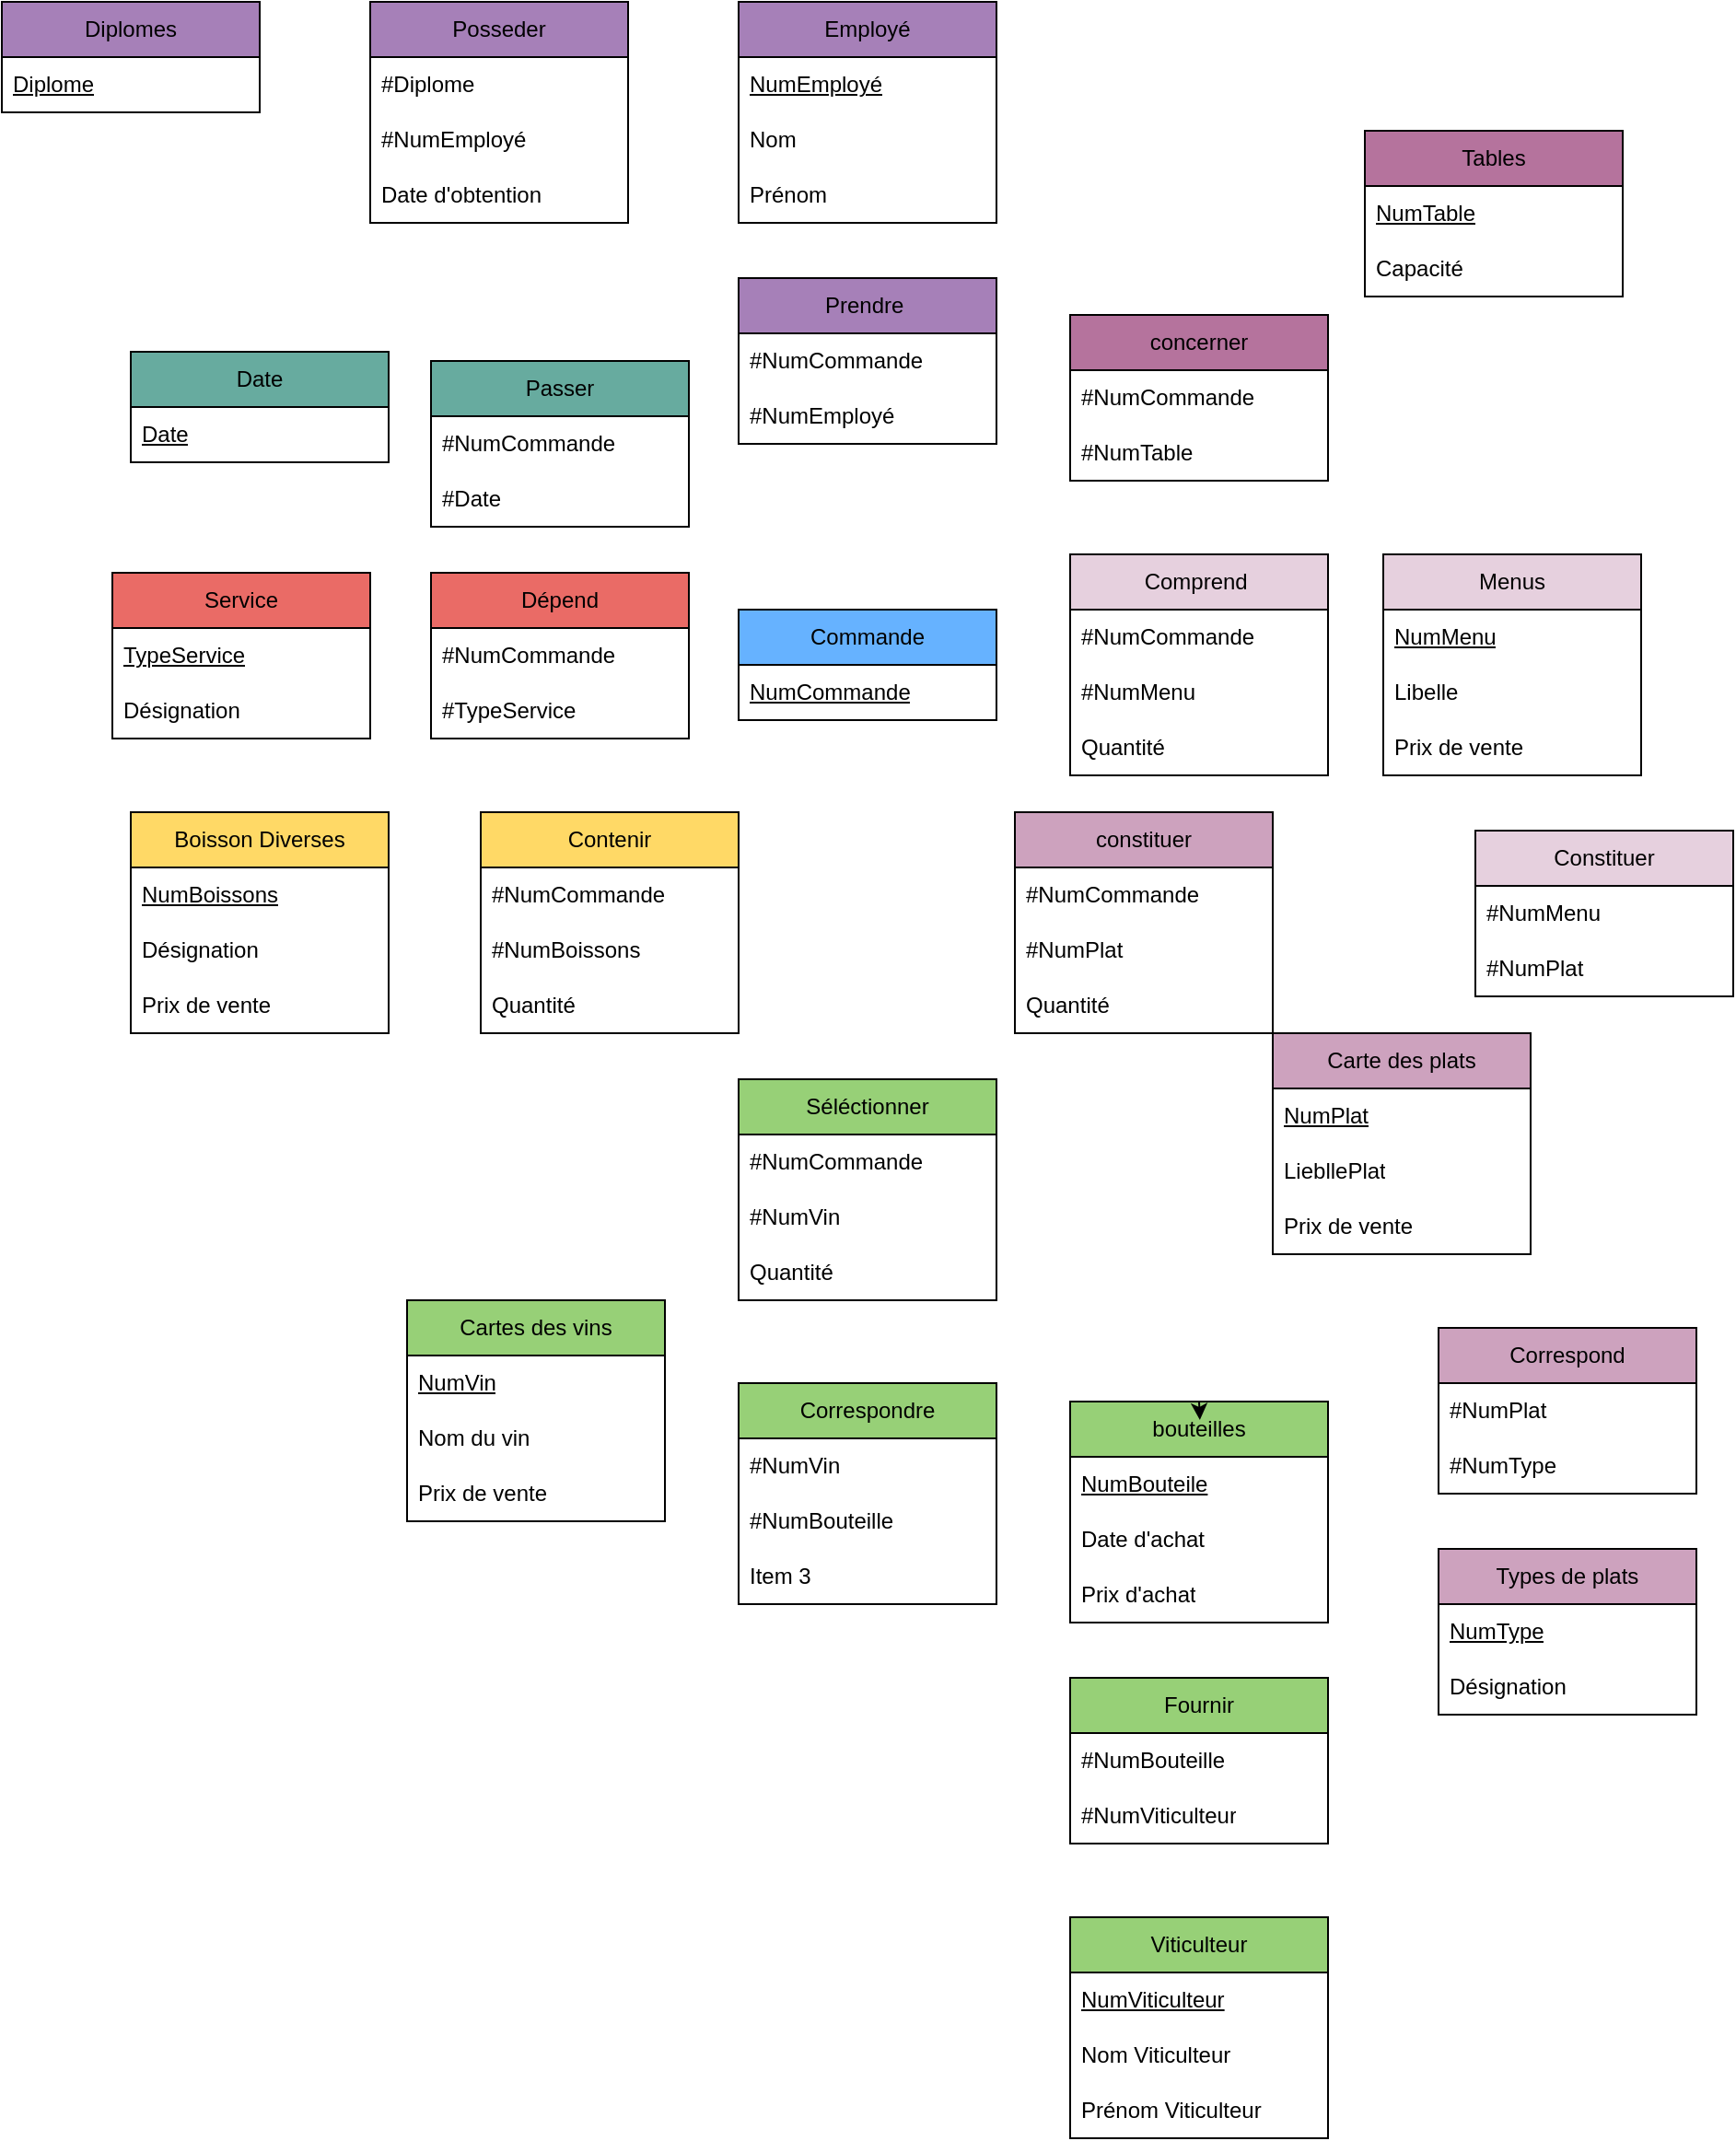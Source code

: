 <mxfile version="21.6.3" type="device">
  <diagram name="Page-1" id="18sAMMiRtVZnQ_w6ooEC">
    <mxGraphModel dx="3328" dy="758" grid="1" gridSize="10" guides="1" tooltips="1" connect="1" arrows="1" fold="1" page="1" pageScale="1" pageWidth="827" pageHeight="1169" math="0" shadow="0">
      <root>
        <mxCell id="0" />
        <mxCell id="1" parent="0" />
        <mxCell id="C-ugggTubczjou5aiX42-1" value="Commande" style="swimlane;fontStyle=0;childLayout=stackLayout;horizontal=1;startSize=30;horizontalStack=0;resizeParent=1;resizeParentMax=0;resizeLast=0;collapsible=1;marginBottom=0;whiteSpace=wrap;html=1;fillColor=#66B2FF;" parent="1" vertex="1">
          <mxGeometry x="-660" y="330" width="140" height="60" as="geometry" />
        </mxCell>
        <mxCell id="C-ugggTubczjou5aiX42-2" value="&lt;u&gt;NumCommande&lt;/u&gt;" style="text;strokeColor=none;fillColor=none;align=left;verticalAlign=middle;spacingLeft=4;spacingRight=4;overflow=hidden;points=[[0,0.5],[1,0.5]];portConstraint=eastwest;rotatable=0;whiteSpace=wrap;html=1;" parent="C-ugggTubczjou5aiX42-1" vertex="1">
          <mxGeometry y="30" width="140" height="30" as="geometry" />
        </mxCell>
        <mxCell id="C-ugggTubczjou5aiX42-5" value="Comprend&amp;nbsp;" style="swimlane;fontStyle=0;childLayout=stackLayout;horizontal=1;startSize=30;horizontalStack=0;resizeParent=1;resizeParentMax=0;resizeLast=0;collapsible=1;marginBottom=0;whiteSpace=wrap;html=1;fillColor=#E6D0DE;" parent="1" vertex="1">
          <mxGeometry x="-480" y="300" width="140" height="120" as="geometry" />
        </mxCell>
        <mxCell id="C-ugggTubczjou5aiX42-14" value="#NumCommande" style="text;strokeColor=none;fillColor=none;align=left;verticalAlign=middle;spacingLeft=4;spacingRight=4;overflow=hidden;points=[[0,0.5],[1,0.5]];portConstraint=eastwest;rotatable=0;whiteSpace=wrap;html=1;" parent="C-ugggTubczjou5aiX42-5" vertex="1">
          <mxGeometry y="30" width="140" height="30" as="geometry" />
        </mxCell>
        <mxCell id="C-ugggTubczjou5aiX42-6" value="#NumMenu" style="text;strokeColor=none;fillColor=none;align=left;verticalAlign=middle;spacingLeft=4;spacingRight=4;overflow=hidden;points=[[0,0.5],[1,0.5]];portConstraint=eastwest;rotatable=0;whiteSpace=wrap;html=1;" parent="C-ugggTubczjou5aiX42-5" vertex="1">
          <mxGeometry y="60" width="140" height="30" as="geometry" />
        </mxCell>
        <mxCell id="C-ugggTubczjou5aiX42-36" value="Quantité" style="text;strokeColor=none;fillColor=none;align=left;verticalAlign=middle;spacingLeft=4;spacingRight=4;overflow=hidden;points=[[0,0.5],[1,0.5]];portConstraint=eastwest;rotatable=0;whiteSpace=wrap;html=1;" parent="C-ugggTubczjou5aiX42-5" vertex="1">
          <mxGeometry y="90" width="140" height="30" as="geometry" />
        </mxCell>
        <mxCell id="C-ugggTubczjou5aiX42-10" value="Menus" style="swimlane;fontStyle=0;childLayout=stackLayout;horizontal=1;startSize=30;horizontalStack=0;resizeParent=1;resizeParentMax=0;resizeLast=0;collapsible=1;marginBottom=0;whiteSpace=wrap;html=1;fillColor=#E6D0DE;" parent="1" vertex="1">
          <mxGeometry x="-310" y="300" width="140" height="120" as="geometry" />
        </mxCell>
        <mxCell id="C-ugggTubczjou5aiX42-20" value="&lt;u&gt;NumMenu&lt;/u&gt;" style="text;strokeColor=none;fillColor=none;align=left;verticalAlign=middle;spacingLeft=4;spacingRight=4;overflow=hidden;points=[[0,0.5],[1,0.5]];portConstraint=eastwest;rotatable=0;whiteSpace=wrap;html=1;" parent="C-ugggTubczjou5aiX42-10" vertex="1">
          <mxGeometry y="30" width="140" height="30" as="geometry" />
        </mxCell>
        <mxCell id="C-ugggTubczjou5aiX42-21" value="Libelle" style="text;strokeColor=none;fillColor=none;align=left;verticalAlign=middle;spacingLeft=4;spacingRight=4;overflow=hidden;points=[[0,0.5],[1,0.5]];portConstraint=eastwest;rotatable=0;whiteSpace=wrap;html=1;" parent="C-ugggTubczjou5aiX42-10" vertex="1">
          <mxGeometry y="60" width="140" height="30" as="geometry" />
        </mxCell>
        <mxCell id="C-ugggTubczjou5aiX42-13" value="Prix de vente" style="text;strokeColor=none;fillColor=none;align=left;verticalAlign=middle;spacingLeft=4;spacingRight=4;overflow=hidden;points=[[0,0.5],[1,0.5]];portConstraint=eastwest;rotatable=0;whiteSpace=wrap;html=1;" parent="C-ugggTubczjou5aiX42-10" vertex="1">
          <mxGeometry y="90" width="140" height="30" as="geometry" />
        </mxCell>
        <mxCell id="C-ugggTubczjou5aiX42-22" value="Constituer" style="swimlane;fontStyle=0;childLayout=stackLayout;horizontal=1;startSize=30;horizontalStack=0;resizeParent=1;resizeParentMax=0;resizeLast=0;collapsible=1;marginBottom=0;whiteSpace=wrap;html=1;fillColor=#E6D0DE;" parent="1" vertex="1">
          <mxGeometry x="-260" y="450" width="140" height="90" as="geometry" />
        </mxCell>
        <mxCell id="C-ugggTubczjou5aiX42-26" value="#NumMenu" style="text;strokeColor=none;fillColor=none;align=left;verticalAlign=middle;spacingLeft=4;spacingRight=4;overflow=hidden;points=[[0,0.5],[1,0.5]];portConstraint=eastwest;rotatable=0;whiteSpace=wrap;html=1;" parent="C-ugggTubczjou5aiX42-22" vertex="1">
          <mxGeometry y="30" width="140" height="30" as="geometry" />
        </mxCell>
        <mxCell id="C-ugggTubczjou5aiX42-31" value="#NumPlat" style="text;strokeColor=none;fillColor=none;align=left;verticalAlign=middle;spacingLeft=4;spacingRight=4;overflow=hidden;points=[[0,0.5],[1,0.5]];portConstraint=eastwest;rotatable=0;whiteSpace=wrap;html=1;" parent="C-ugggTubczjou5aiX42-22" vertex="1">
          <mxGeometry y="60" width="140" height="30" as="geometry" />
        </mxCell>
        <mxCell id="C-ugggTubczjou5aiX42-27" value="Carte des plats" style="swimlane;fontStyle=0;childLayout=stackLayout;horizontal=1;startSize=30;horizontalStack=0;resizeParent=1;resizeParentMax=0;resizeLast=0;collapsible=1;marginBottom=0;whiteSpace=wrap;html=1;fillColor=#CDA2BE;" parent="1" vertex="1">
          <mxGeometry x="-370" y="560" width="140" height="120" as="geometry" />
        </mxCell>
        <mxCell id="C-ugggTubczjou5aiX42-28" value="&lt;u&gt;NumPlat&lt;/u&gt;" style="text;strokeColor=none;fillColor=none;align=left;verticalAlign=middle;spacingLeft=4;spacingRight=4;overflow=hidden;points=[[0,0.5],[1,0.5]];portConstraint=eastwest;rotatable=0;whiteSpace=wrap;html=1;" parent="C-ugggTubczjou5aiX42-27" vertex="1">
          <mxGeometry y="30" width="140" height="30" as="geometry" />
        </mxCell>
        <mxCell id="C-ugggTubczjou5aiX42-29" value="LiebllePlat" style="text;strokeColor=none;fillColor=none;align=left;verticalAlign=middle;spacingLeft=4;spacingRight=4;overflow=hidden;points=[[0,0.5],[1,0.5]];portConstraint=eastwest;rotatable=0;whiteSpace=wrap;html=1;" parent="C-ugggTubczjou5aiX42-27" vertex="1">
          <mxGeometry y="60" width="140" height="30" as="geometry" />
        </mxCell>
        <mxCell id="C-ugggTubczjou5aiX42-30" value="Prix de vente" style="text;strokeColor=none;fillColor=none;align=left;verticalAlign=middle;spacingLeft=4;spacingRight=4;overflow=hidden;points=[[0,0.5],[1,0.5]];portConstraint=eastwest;rotatable=0;whiteSpace=wrap;html=1;" parent="C-ugggTubczjou5aiX42-27" vertex="1">
          <mxGeometry y="90" width="140" height="30" as="geometry" />
        </mxCell>
        <mxCell id="C-ugggTubczjou5aiX42-32" value="constituer" style="swimlane;fontStyle=0;childLayout=stackLayout;horizontal=1;startSize=30;horizontalStack=0;resizeParent=1;resizeParentMax=0;resizeLast=0;collapsible=1;marginBottom=0;whiteSpace=wrap;html=1;fillColor=#CDA2BE;" parent="1" vertex="1">
          <mxGeometry x="-510" y="440" width="140" height="120" as="geometry" />
        </mxCell>
        <mxCell id="C-ugggTubczjou5aiX42-38" value="#NumCommande" style="text;strokeColor=none;fillColor=none;align=left;verticalAlign=middle;spacingLeft=4;spacingRight=4;overflow=hidden;points=[[0,0.5],[1,0.5]];portConstraint=eastwest;rotatable=0;whiteSpace=wrap;html=1;" parent="C-ugggTubczjou5aiX42-32" vertex="1">
          <mxGeometry y="30" width="140" height="30" as="geometry" />
        </mxCell>
        <mxCell id="C-ugggTubczjou5aiX42-39" value="#NumPlat" style="text;strokeColor=none;fillColor=none;align=left;verticalAlign=middle;spacingLeft=4;spacingRight=4;overflow=hidden;points=[[0,0.5],[1,0.5]];portConstraint=eastwest;rotatable=0;whiteSpace=wrap;html=1;" parent="C-ugggTubczjou5aiX42-32" vertex="1">
          <mxGeometry y="60" width="140" height="30" as="geometry" />
        </mxCell>
        <mxCell id="C-ugggTubczjou5aiX42-37" value="Quantité" style="text;strokeColor=none;fillColor=none;align=left;verticalAlign=middle;spacingLeft=4;spacingRight=4;overflow=hidden;points=[[0,0.5],[1,0.5]];portConstraint=eastwest;rotatable=0;whiteSpace=wrap;html=1;" parent="C-ugggTubczjou5aiX42-32" vertex="1">
          <mxGeometry y="90" width="140" height="30" as="geometry" />
        </mxCell>
        <mxCell id="C-ugggTubczjou5aiX42-40" value="Correspond" style="swimlane;fontStyle=0;childLayout=stackLayout;horizontal=1;startSize=30;horizontalStack=0;resizeParent=1;resizeParentMax=0;resizeLast=0;collapsible=1;marginBottom=0;whiteSpace=wrap;html=1;fillColor=#CDA2BE;" parent="1" vertex="1">
          <mxGeometry x="-280" y="720" width="140" height="90" as="geometry" />
        </mxCell>
        <mxCell id="C-ugggTubczjou5aiX42-42" value="#NumPlat" style="text;strokeColor=none;fillColor=none;align=left;verticalAlign=middle;spacingLeft=4;spacingRight=4;overflow=hidden;points=[[0,0.5],[1,0.5]];portConstraint=eastwest;rotatable=0;whiteSpace=wrap;html=1;" parent="C-ugggTubczjou5aiX42-40" vertex="1">
          <mxGeometry y="30" width="140" height="30" as="geometry" />
        </mxCell>
        <mxCell id="C-ugggTubczjou5aiX42-43" value="#NumType" style="text;strokeColor=none;fillColor=none;align=left;verticalAlign=middle;spacingLeft=4;spacingRight=4;overflow=hidden;points=[[0,0.5],[1,0.5]];portConstraint=eastwest;rotatable=0;whiteSpace=wrap;html=1;" parent="C-ugggTubczjou5aiX42-40" vertex="1">
          <mxGeometry y="60" width="140" height="30" as="geometry" />
        </mxCell>
        <mxCell id="C-ugggTubczjou5aiX42-44" value="Types de plats" style="swimlane;fontStyle=0;childLayout=stackLayout;horizontal=1;startSize=30;horizontalStack=0;resizeParent=1;resizeParentMax=0;resizeLast=0;collapsible=1;marginBottom=0;whiteSpace=wrap;html=1;fillColor=#CDA2BE;" parent="1" vertex="1">
          <mxGeometry x="-280" y="840" width="140" height="90" as="geometry" />
        </mxCell>
        <mxCell id="C-ugggTubczjou5aiX42-45" value="&lt;u&gt;NumType&lt;/u&gt;" style="text;strokeColor=none;fillColor=none;align=left;verticalAlign=middle;spacingLeft=4;spacingRight=4;overflow=hidden;points=[[0,0.5],[1,0.5]];portConstraint=eastwest;rotatable=0;whiteSpace=wrap;html=1;" parent="C-ugggTubczjou5aiX42-44" vertex="1">
          <mxGeometry y="30" width="140" height="30" as="geometry" />
        </mxCell>
        <mxCell id="C-ugggTubczjou5aiX42-46" value="Désignation" style="text;strokeColor=none;fillColor=none;align=left;verticalAlign=middle;spacingLeft=4;spacingRight=4;overflow=hidden;points=[[0,0.5],[1,0.5]];portConstraint=eastwest;rotatable=0;whiteSpace=wrap;html=1;" parent="C-ugggTubczjou5aiX42-44" vertex="1">
          <mxGeometry y="60" width="140" height="30" as="geometry" />
        </mxCell>
        <mxCell id="C-ugggTubczjou5aiX42-48" value="Prendre&amp;nbsp;" style="swimlane;fontStyle=0;childLayout=stackLayout;horizontal=1;startSize=30;horizontalStack=0;resizeParent=1;resizeParentMax=0;resizeLast=0;collapsible=1;marginBottom=0;whiteSpace=wrap;html=1;fillColor=#A680B8;" parent="1" vertex="1">
          <mxGeometry x="-660" y="150" width="140" height="90" as="geometry" />
        </mxCell>
        <mxCell id="C-ugggTubczjou5aiX42-57" value="#NumCommande" style="text;strokeColor=none;fillColor=none;align=left;verticalAlign=middle;spacingLeft=4;spacingRight=4;overflow=hidden;points=[[0,0.5],[1,0.5]];portConstraint=eastwest;rotatable=0;whiteSpace=wrap;html=1;" parent="C-ugggTubczjou5aiX42-48" vertex="1">
          <mxGeometry y="30" width="140" height="30" as="geometry" />
        </mxCell>
        <mxCell id="C-ugggTubczjou5aiX42-59" value="#NumEmployé" style="text;strokeColor=none;fillColor=none;align=left;verticalAlign=middle;spacingLeft=4;spacingRight=4;overflow=hidden;points=[[0,0.5],[1,0.5]];portConstraint=eastwest;rotatable=0;whiteSpace=wrap;html=1;" parent="C-ugggTubczjou5aiX42-48" vertex="1">
          <mxGeometry y="60" width="140" height="30" as="geometry" />
        </mxCell>
        <mxCell id="C-ugggTubczjou5aiX42-52" value="Employé" style="swimlane;fontStyle=0;childLayout=stackLayout;horizontal=1;startSize=30;horizontalStack=0;resizeParent=1;resizeParentMax=0;resizeLast=0;collapsible=1;marginBottom=0;whiteSpace=wrap;html=1;fillColor=#A680B8;" parent="1" vertex="1">
          <mxGeometry x="-660" width="140" height="120" as="geometry" />
        </mxCell>
        <mxCell id="C-ugggTubczjou5aiX42-53" value="&lt;u&gt;NumEmployé&lt;/u&gt;" style="text;strokeColor=none;fillColor=none;align=left;verticalAlign=middle;spacingLeft=4;spacingRight=4;overflow=hidden;points=[[0,0.5],[1,0.5]];portConstraint=eastwest;rotatable=0;whiteSpace=wrap;html=1;" parent="C-ugggTubczjou5aiX42-52" vertex="1">
          <mxGeometry y="30" width="140" height="30" as="geometry" />
        </mxCell>
        <mxCell id="C-ugggTubczjou5aiX42-58" value="Nom" style="text;strokeColor=none;fillColor=none;align=left;verticalAlign=middle;spacingLeft=4;spacingRight=4;overflow=hidden;points=[[0,0.5],[1,0.5]];portConstraint=eastwest;rotatable=0;whiteSpace=wrap;html=1;" parent="C-ugggTubczjou5aiX42-52" vertex="1">
          <mxGeometry y="60" width="140" height="30" as="geometry" />
        </mxCell>
        <mxCell id="C-ugggTubczjou5aiX42-55" value="Prénom&lt;br&gt;" style="text;strokeColor=none;fillColor=none;align=left;verticalAlign=middle;spacingLeft=4;spacingRight=4;overflow=hidden;points=[[0,0.5],[1,0.5]];portConstraint=eastwest;rotatable=0;whiteSpace=wrap;html=1;" parent="C-ugggTubczjou5aiX42-52" vertex="1">
          <mxGeometry y="90" width="140" height="30" as="geometry" />
        </mxCell>
        <mxCell id="C-ugggTubczjou5aiX42-60" value="concerner&lt;br&gt;" style="swimlane;fontStyle=0;childLayout=stackLayout;horizontal=1;startSize=30;horizontalStack=0;resizeParent=1;resizeParentMax=0;resizeLast=0;collapsible=1;marginBottom=0;whiteSpace=wrap;html=1;fillColor=#B5739D;" parent="1" vertex="1">
          <mxGeometry x="-480" y="170" width="140" height="90" as="geometry" />
        </mxCell>
        <mxCell id="C-ugggTubczjou5aiX42-64" value="#NumCommande" style="text;strokeColor=none;fillColor=none;align=left;verticalAlign=middle;spacingLeft=4;spacingRight=4;overflow=hidden;points=[[0,0.5],[1,0.5]];portConstraint=eastwest;rotatable=0;whiteSpace=wrap;html=1;" parent="C-ugggTubczjou5aiX42-60" vertex="1">
          <mxGeometry y="30" width="140" height="30" as="geometry" />
        </mxCell>
        <mxCell id="C-ugggTubczjou5aiX42-65" value="#NumTable" style="text;strokeColor=none;fillColor=none;align=left;verticalAlign=middle;spacingLeft=4;spacingRight=4;overflow=hidden;points=[[0,0.5],[1,0.5]];portConstraint=eastwest;rotatable=0;whiteSpace=wrap;html=1;" parent="C-ugggTubczjou5aiX42-60" vertex="1">
          <mxGeometry y="60" width="140" height="30" as="geometry" />
        </mxCell>
        <mxCell id="C-ugggTubczjou5aiX42-66" value="Tables" style="swimlane;fontStyle=0;childLayout=stackLayout;horizontal=1;startSize=30;horizontalStack=0;resizeParent=1;resizeParentMax=0;resizeLast=0;collapsible=1;marginBottom=0;whiteSpace=wrap;html=1;fillColor=#B5739D;" parent="1" vertex="1">
          <mxGeometry x="-320" y="70" width="140" height="90" as="geometry" />
        </mxCell>
        <mxCell id="C-ugggTubczjou5aiX42-67" value="&lt;u&gt;NumTable&lt;/u&gt;" style="text;strokeColor=none;fillColor=none;align=left;verticalAlign=middle;spacingLeft=4;spacingRight=4;overflow=hidden;points=[[0,0.5],[1,0.5]];portConstraint=eastwest;rotatable=0;whiteSpace=wrap;html=1;" parent="C-ugggTubczjou5aiX42-66" vertex="1">
          <mxGeometry y="30" width="140" height="30" as="geometry" />
        </mxCell>
        <mxCell id="C-ugggTubczjou5aiX42-69" value="Capacité" style="text;strokeColor=none;fillColor=none;align=left;verticalAlign=middle;spacingLeft=4;spacingRight=4;overflow=hidden;points=[[0,0.5],[1,0.5]];portConstraint=eastwest;rotatable=0;whiteSpace=wrap;html=1;" parent="C-ugggTubczjou5aiX42-66" vertex="1">
          <mxGeometry y="60" width="140" height="30" as="geometry" />
        </mxCell>
        <mxCell id="C-ugggTubczjou5aiX42-70" value="Posseder" style="swimlane;fontStyle=0;childLayout=stackLayout;horizontal=1;startSize=30;horizontalStack=0;resizeParent=1;resizeParentMax=0;resizeLast=0;collapsible=1;marginBottom=0;whiteSpace=wrap;html=1;fillColor=#A680B8;" parent="1" vertex="1">
          <mxGeometry x="-860" width="140" height="120" as="geometry" />
        </mxCell>
        <mxCell id="C-ugggTubczjou5aiX42-71" value="#Diplome" style="text;strokeColor=none;fillColor=none;align=left;verticalAlign=middle;spacingLeft=4;spacingRight=4;overflow=hidden;points=[[0,0.5],[1,0.5]];portConstraint=eastwest;rotatable=0;whiteSpace=wrap;html=1;" parent="C-ugggTubczjou5aiX42-70" vertex="1">
          <mxGeometry y="30" width="140" height="30" as="geometry" />
        </mxCell>
        <mxCell id="C-ugggTubczjou5aiX42-74" value="#NumEmployé" style="text;strokeColor=none;fillColor=none;align=left;verticalAlign=middle;spacingLeft=4;spacingRight=4;overflow=hidden;points=[[0,0.5],[1,0.5]];portConstraint=eastwest;rotatable=0;whiteSpace=wrap;html=1;" parent="C-ugggTubczjou5aiX42-70" vertex="1">
          <mxGeometry y="60" width="140" height="30" as="geometry" />
        </mxCell>
        <mxCell id="C-ugggTubczjou5aiX42-73" value="Date d&#39;obtention&amp;nbsp;" style="text;strokeColor=none;fillColor=none;align=left;verticalAlign=middle;spacingLeft=4;spacingRight=4;overflow=hidden;points=[[0,0.5],[1,0.5]];portConstraint=eastwest;rotatable=0;whiteSpace=wrap;html=1;" parent="C-ugggTubczjou5aiX42-70" vertex="1">
          <mxGeometry y="90" width="140" height="30" as="geometry" />
        </mxCell>
        <mxCell id="C-ugggTubczjou5aiX42-76" value="Diplomes" style="swimlane;fontStyle=0;childLayout=stackLayout;horizontal=1;startSize=30;horizontalStack=0;resizeParent=1;resizeParentMax=0;resizeLast=0;collapsible=1;marginBottom=0;whiteSpace=wrap;html=1;fillColor=#A680B8;" parent="1" vertex="1">
          <mxGeometry x="-1060" width="140" height="60" as="geometry" />
        </mxCell>
        <mxCell id="C-ugggTubczjou5aiX42-80" value="&lt;u&gt;Diplome&lt;/u&gt;" style="text;strokeColor=none;fillColor=none;align=left;verticalAlign=middle;spacingLeft=4;spacingRight=4;overflow=hidden;points=[[0,0.5],[1,0.5]];portConstraint=eastwest;rotatable=0;whiteSpace=wrap;html=1;" parent="C-ugggTubczjou5aiX42-76" vertex="1">
          <mxGeometry y="30" width="140" height="30" as="geometry" />
        </mxCell>
        <mxCell id="C-ugggTubczjou5aiX42-81" value="Passer" style="swimlane;fontStyle=0;childLayout=stackLayout;horizontal=1;startSize=30;horizontalStack=0;resizeParent=1;resizeParentMax=0;resizeLast=0;collapsible=1;marginBottom=0;whiteSpace=wrap;html=1;fillColor=#67AB9F;" parent="1" vertex="1">
          <mxGeometry x="-827" y="195" width="140" height="90" as="geometry" />
        </mxCell>
        <mxCell id="C-ugggTubczjou5aiX42-85" value="#NumCommande" style="text;strokeColor=none;fillColor=none;align=left;verticalAlign=middle;spacingLeft=4;spacingRight=4;overflow=hidden;points=[[0,0.5],[1,0.5]];portConstraint=eastwest;rotatable=0;whiteSpace=wrap;html=1;" parent="C-ugggTubczjou5aiX42-81" vertex="1">
          <mxGeometry y="30" width="140" height="30" as="geometry" />
        </mxCell>
        <mxCell id="C-ugggTubczjou5aiX42-86" value="#Date" style="text;strokeColor=none;fillColor=none;align=left;verticalAlign=middle;spacingLeft=4;spacingRight=4;overflow=hidden;points=[[0,0.5],[1,0.5]];portConstraint=eastwest;rotatable=0;whiteSpace=wrap;html=1;" parent="C-ugggTubczjou5aiX42-81" vertex="1">
          <mxGeometry y="60" width="140" height="30" as="geometry" />
        </mxCell>
        <mxCell id="C-ugggTubczjou5aiX42-87" value="Date" style="swimlane;fontStyle=0;childLayout=stackLayout;horizontal=1;startSize=30;horizontalStack=0;resizeParent=1;resizeParentMax=0;resizeLast=0;collapsible=1;marginBottom=0;whiteSpace=wrap;html=1;fillColor=#67AB9F;" parent="1" vertex="1">
          <mxGeometry x="-990" y="190" width="140" height="60" as="geometry" />
        </mxCell>
        <mxCell id="C-ugggTubczjou5aiX42-89" value="&lt;u&gt;Date&lt;/u&gt;" style="text;strokeColor=none;fillColor=none;align=left;verticalAlign=middle;spacingLeft=4;spacingRight=4;overflow=hidden;points=[[0,0.5],[1,0.5]];portConstraint=eastwest;rotatable=0;whiteSpace=wrap;html=1;" parent="C-ugggTubczjou5aiX42-87" vertex="1">
          <mxGeometry y="30" width="140" height="30" as="geometry" />
        </mxCell>
        <mxCell id="C-ugggTubczjou5aiX42-91" value="Dépend" style="swimlane;fontStyle=0;childLayout=stackLayout;horizontal=1;startSize=30;horizontalStack=0;resizeParent=1;resizeParentMax=0;resizeLast=0;collapsible=1;marginBottom=0;whiteSpace=wrap;html=1;fillColor=#EA6B66;" parent="1" vertex="1">
          <mxGeometry x="-827" y="310" width="140" height="90" as="geometry" />
        </mxCell>
        <mxCell id="C-ugggTubczjou5aiX42-95" value="#NumCommande" style="text;strokeColor=none;fillColor=none;align=left;verticalAlign=middle;spacingLeft=4;spacingRight=4;overflow=hidden;points=[[0,0.5],[1,0.5]];portConstraint=eastwest;rotatable=0;whiteSpace=wrap;html=1;" parent="C-ugggTubczjou5aiX42-91" vertex="1">
          <mxGeometry y="30" width="140" height="30" as="geometry" />
        </mxCell>
        <mxCell id="C-ugggTubczjou5aiX42-94" value="#TypeService" style="text;strokeColor=none;fillColor=none;align=left;verticalAlign=middle;spacingLeft=4;spacingRight=4;overflow=hidden;points=[[0,0.5],[1,0.5]];portConstraint=eastwest;rotatable=0;whiteSpace=wrap;html=1;" parent="C-ugggTubczjou5aiX42-91" vertex="1">
          <mxGeometry y="60" width="140" height="30" as="geometry" />
        </mxCell>
        <mxCell id="C-ugggTubczjou5aiX42-96" value="Service" style="swimlane;fontStyle=0;childLayout=stackLayout;horizontal=1;startSize=30;horizontalStack=0;resizeParent=1;resizeParentMax=0;resizeLast=0;collapsible=1;marginBottom=0;whiteSpace=wrap;html=1;fillColor=#EA6B66;" parent="1" vertex="1">
          <mxGeometry x="-1000" y="310" width="140" height="90" as="geometry" />
        </mxCell>
        <mxCell id="C-ugggTubczjou5aiX42-100" value="&lt;u&gt;TypeService&lt;/u&gt;" style="text;strokeColor=none;fillColor=none;align=left;verticalAlign=middle;spacingLeft=4;spacingRight=4;overflow=hidden;points=[[0,0.5],[1,0.5]];portConstraint=eastwest;rotatable=0;whiteSpace=wrap;html=1;" parent="C-ugggTubczjou5aiX42-96" vertex="1">
          <mxGeometry y="30" width="140" height="30" as="geometry" />
        </mxCell>
        <mxCell id="C-ugggTubczjou5aiX42-101" value="Désignation" style="text;strokeColor=none;fillColor=none;align=left;verticalAlign=middle;spacingLeft=4;spacingRight=4;overflow=hidden;points=[[0,0.5],[1,0.5]];portConstraint=eastwest;rotatable=0;whiteSpace=wrap;html=1;" parent="C-ugggTubczjou5aiX42-96" vertex="1">
          <mxGeometry y="60" width="140" height="30" as="geometry" />
        </mxCell>
        <mxCell id="C-ugggTubczjou5aiX42-102" value="Contenir" style="swimlane;fontStyle=0;childLayout=stackLayout;horizontal=1;startSize=30;horizontalStack=0;resizeParent=1;resizeParentMax=0;resizeLast=0;collapsible=1;marginBottom=0;whiteSpace=wrap;html=1;fillColor=#FFD966;" parent="1" vertex="1">
          <mxGeometry x="-800" y="440" width="140" height="120" as="geometry" />
        </mxCell>
        <mxCell id="C-ugggTubczjou5aiX42-106" value="#NumCommande" style="text;strokeColor=none;fillColor=none;align=left;verticalAlign=middle;spacingLeft=4;spacingRight=4;overflow=hidden;points=[[0,0.5],[1,0.5]];portConstraint=eastwest;rotatable=0;whiteSpace=wrap;html=1;" parent="C-ugggTubczjou5aiX42-102" vertex="1">
          <mxGeometry y="30" width="140" height="30" as="geometry" />
        </mxCell>
        <mxCell id="C-ugggTubczjou5aiX42-107" value="#NumBoissons" style="text;strokeColor=none;fillColor=none;align=left;verticalAlign=middle;spacingLeft=4;spacingRight=4;overflow=hidden;points=[[0,0.5],[1,0.5]];portConstraint=eastwest;rotatable=0;whiteSpace=wrap;html=1;" parent="C-ugggTubczjou5aiX42-102" vertex="1">
          <mxGeometry y="60" width="140" height="30" as="geometry" />
        </mxCell>
        <mxCell id="C-ugggTubczjou5aiX42-105" value="Quantité" style="text;strokeColor=none;fillColor=none;align=left;verticalAlign=middle;spacingLeft=4;spacingRight=4;overflow=hidden;points=[[0,0.5],[1,0.5]];portConstraint=eastwest;rotatable=0;whiteSpace=wrap;html=1;" parent="C-ugggTubczjou5aiX42-102" vertex="1">
          <mxGeometry y="90" width="140" height="30" as="geometry" />
        </mxCell>
        <mxCell id="C-ugggTubczjou5aiX42-108" value="Boisson Diverses" style="swimlane;fontStyle=0;childLayout=stackLayout;horizontal=1;startSize=30;horizontalStack=0;resizeParent=1;resizeParentMax=0;resizeLast=0;collapsible=1;marginBottom=0;whiteSpace=wrap;html=1;fillColor=#FFD966;" parent="1" vertex="1">
          <mxGeometry x="-990" y="440" width="140" height="120" as="geometry" />
        </mxCell>
        <mxCell id="C-ugggTubczjou5aiX42-109" value="&lt;u&gt;NumBoissons&lt;/u&gt;" style="text;strokeColor=none;fillColor=none;align=left;verticalAlign=middle;spacingLeft=4;spacingRight=4;overflow=hidden;points=[[0,0.5],[1,0.5]];portConstraint=eastwest;rotatable=0;whiteSpace=wrap;html=1;" parent="C-ugggTubczjou5aiX42-108" vertex="1">
          <mxGeometry y="30" width="140" height="30" as="geometry" />
        </mxCell>
        <mxCell id="C-ugggTubczjou5aiX42-110" value="Désignation" style="text;strokeColor=none;fillColor=none;align=left;verticalAlign=middle;spacingLeft=4;spacingRight=4;overflow=hidden;points=[[0,0.5],[1,0.5]];portConstraint=eastwest;rotatable=0;whiteSpace=wrap;html=1;" parent="C-ugggTubczjou5aiX42-108" vertex="1">
          <mxGeometry y="60" width="140" height="30" as="geometry" />
        </mxCell>
        <mxCell id="C-ugggTubczjou5aiX42-111" value="Prix de vente" style="text;strokeColor=none;fillColor=none;align=left;verticalAlign=middle;spacingLeft=4;spacingRight=4;overflow=hidden;points=[[0,0.5],[1,0.5]];portConstraint=eastwest;rotatable=0;whiteSpace=wrap;html=1;" parent="C-ugggTubczjou5aiX42-108" vertex="1">
          <mxGeometry y="90" width="140" height="30" as="geometry" />
        </mxCell>
        <mxCell id="C-ugggTubczjou5aiX42-112" value="Séléctionner" style="swimlane;fontStyle=0;childLayout=stackLayout;horizontal=1;startSize=30;horizontalStack=0;resizeParent=1;resizeParentMax=0;resizeLast=0;collapsible=1;marginBottom=0;whiteSpace=wrap;html=1;fillColor=#97D077;" parent="1" vertex="1">
          <mxGeometry x="-660" y="585" width="140" height="120" as="geometry" />
        </mxCell>
        <mxCell id="C-ugggTubczjou5aiX42-113" value="#NumCommande" style="text;strokeColor=none;fillColor=none;align=left;verticalAlign=middle;spacingLeft=4;spacingRight=4;overflow=hidden;points=[[0,0.5],[1,0.5]];portConstraint=eastwest;rotatable=0;whiteSpace=wrap;html=1;" parent="C-ugggTubczjou5aiX42-112" vertex="1">
          <mxGeometry y="30" width="140" height="30" as="geometry" />
        </mxCell>
        <mxCell id="C-ugggTubczjou5aiX42-114" value="#NumVin" style="text;strokeColor=none;fillColor=none;align=left;verticalAlign=middle;spacingLeft=4;spacingRight=4;overflow=hidden;points=[[0,0.5],[1,0.5]];portConstraint=eastwest;rotatable=0;whiteSpace=wrap;html=1;" parent="C-ugggTubczjou5aiX42-112" vertex="1">
          <mxGeometry y="60" width="140" height="30" as="geometry" />
        </mxCell>
        <mxCell id="C-ugggTubczjou5aiX42-115" value="Quantité" style="text;strokeColor=none;fillColor=none;align=left;verticalAlign=middle;spacingLeft=4;spacingRight=4;overflow=hidden;points=[[0,0.5],[1,0.5]];portConstraint=eastwest;rotatable=0;whiteSpace=wrap;html=1;" parent="C-ugggTubczjou5aiX42-112" vertex="1">
          <mxGeometry y="90" width="140" height="30" as="geometry" />
        </mxCell>
        <mxCell id="C-ugggTubczjou5aiX42-116" value="Cartes des vins" style="swimlane;fontStyle=0;childLayout=stackLayout;horizontal=1;startSize=30;horizontalStack=0;resizeParent=1;resizeParentMax=0;resizeLast=0;collapsible=1;marginBottom=0;whiteSpace=wrap;html=1;fillColor=#97D077;" parent="1" vertex="1">
          <mxGeometry x="-840" y="705" width="140" height="120" as="geometry" />
        </mxCell>
        <mxCell id="C-ugggTubczjou5aiX42-117" value="&lt;u&gt;NumVin&lt;/u&gt;" style="text;strokeColor=none;fillColor=none;align=left;verticalAlign=middle;spacingLeft=4;spacingRight=4;overflow=hidden;points=[[0,0.5],[1,0.5]];portConstraint=eastwest;rotatable=0;whiteSpace=wrap;html=1;" parent="C-ugggTubczjou5aiX42-116" vertex="1">
          <mxGeometry y="30" width="140" height="30" as="geometry" />
        </mxCell>
        <mxCell id="C-ugggTubczjou5aiX42-118" value="Nom du vin" style="text;strokeColor=none;fillColor=none;align=left;verticalAlign=middle;spacingLeft=4;spacingRight=4;overflow=hidden;points=[[0,0.5],[1,0.5]];portConstraint=eastwest;rotatable=0;whiteSpace=wrap;html=1;" parent="C-ugggTubczjou5aiX42-116" vertex="1">
          <mxGeometry y="60" width="140" height="30" as="geometry" />
        </mxCell>
        <mxCell id="C-ugggTubczjou5aiX42-119" value="Prix de vente" style="text;strokeColor=none;fillColor=none;align=left;verticalAlign=middle;spacingLeft=4;spacingRight=4;overflow=hidden;points=[[0,0.5],[1,0.5]];portConstraint=eastwest;rotatable=0;whiteSpace=wrap;html=1;" parent="C-ugggTubczjou5aiX42-116" vertex="1">
          <mxGeometry y="90" width="140" height="30" as="geometry" />
        </mxCell>
        <mxCell id="C-ugggTubczjou5aiX42-120" value="Correspondre" style="swimlane;fontStyle=0;childLayout=stackLayout;horizontal=1;startSize=30;horizontalStack=0;resizeParent=1;resizeParentMax=0;resizeLast=0;collapsible=1;marginBottom=0;whiteSpace=wrap;html=1;fillColor=#97D077;" parent="1" vertex="1">
          <mxGeometry x="-660" y="750" width="140" height="120" as="geometry" />
        </mxCell>
        <mxCell id="C-ugggTubczjou5aiX42-121" value="#NumVin" style="text;strokeColor=none;fillColor=none;align=left;verticalAlign=middle;spacingLeft=4;spacingRight=4;overflow=hidden;points=[[0,0.5],[1,0.5]];portConstraint=eastwest;rotatable=0;whiteSpace=wrap;html=1;" parent="C-ugggTubczjou5aiX42-120" vertex="1">
          <mxGeometry y="30" width="140" height="30" as="geometry" />
        </mxCell>
        <mxCell id="C-ugggTubczjou5aiX42-122" value="#NumBouteille" style="text;strokeColor=none;fillColor=none;align=left;verticalAlign=middle;spacingLeft=4;spacingRight=4;overflow=hidden;points=[[0,0.5],[1,0.5]];portConstraint=eastwest;rotatable=0;whiteSpace=wrap;html=1;" parent="C-ugggTubczjou5aiX42-120" vertex="1">
          <mxGeometry y="60" width="140" height="30" as="geometry" />
        </mxCell>
        <mxCell id="C-ugggTubczjou5aiX42-123" value="Item 3" style="text;strokeColor=none;fillColor=none;align=left;verticalAlign=middle;spacingLeft=4;spacingRight=4;overflow=hidden;points=[[0,0.5],[1,0.5]];portConstraint=eastwest;rotatable=0;whiteSpace=wrap;html=1;" parent="C-ugggTubczjou5aiX42-120" vertex="1">
          <mxGeometry y="90" width="140" height="30" as="geometry" />
        </mxCell>
        <mxCell id="C-ugggTubczjou5aiX42-124" value="bouteilles" style="swimlane;fontStyle=0;childLayout=stackLayout;horizontal=1;startSize=30;horizontalStack=0;resizeParent=1;resizeParentMax=0;resizeLast=0;collapsible=1;marginBottom=0;whiteSpace=wrap;html=1;fillColor=#97D077;" parent="1" vertex="1">
          <mxGeometry x="-480" y="760" width="140" height="120" as="geometry" />
        </mxCell>
        <mxCell id="C-ugggTubczjou5aiX42-125" value="&lt;u&gt;NumBouteile&lt;/u&gt;" style="text;strokeColor=none;fillColor=none;align=left;verticalAlign=middle;spacingLeft=4;spacingRight=4;overflow=hidden;points=[[0,0.5],[1,0.5]];portConstraint=eastwest;rotatable=0;whiteSpace=wrap;html=1;" parent="C-ugggTubczjou5aiX42-124" vertex="1">
          <mxGeometry y="30" width="140" height="30" as="geometry" />
        </mxCell>
        <mxCell id="C-ugggTubczjou5aiX42-126" value="Date d&#39;achat" style="text;strokeColor=none;fillColor=none;align=left;verticalAlign=middle;spacingLeft=4;spacingRight=4;overflow=hidden;points=[[0,0.5],[1,0.5]];portConstraint=eastwest;rotatable=0;whiteSpace=wrap;html=1;" parent="C-ugggTubczjou5aiX42-124" vertex="1">
          <mxGeometry y="60" width="140" height="30" as="geometry" />
        </mxCell>
        <mxCell id="C-ugggTubczjou5aiX42-127" value="Prix d&#39;achat" style="text;strokeColor=none;fillColor=none;align=left;verticalAlign=middle;spacingLeft=4;spacingRight=4;overflow=hidden;points=[[0,0.5],[1,0.5]];portConstraint=eastwest;rotatable=0;whiteSpace=wrap;html=1;" parent="C-ugggTubczjou5aiX42-124" vertex="1">
          <mxGeometry y="90" width="140" height="30" as="geometry" />
        </mxCell>
        <mxCell id="C-ugggTubczjou5aiX42-128" style="edgeStyle=orthogonalEdgeStyle;rounded=0;orthogonalLoop=1;jettySize=auto;html=1;exitX=0.5;exitY=0;exitDx=0;exitDy=0;entryX=0.503;entryY=0.083;entryDx=0;entryDy=0;entryPerimeter=0;fillColor=#97D077;" parent="1" source="C-ugggTubczjou5aiX42-124" target="C-ugggTubczjou5aiX42-124" edge="1">
          <mxGeometry relative="1" as="geometry" />
        </mxCell>
        <mxCell id="C-ugggTubczjou5aiX42-129" value="Fournir" style="swimlane;fontStyle=0;childLayout=stackLayout;horizontal=1;startSize=30;horizontalStack=0;resizeParent=1;resizeParentMax=0;resizeLast=0;collapsible=1;marginBottom=0;whiteSpace=wrap;html=1;fillColor=#97D077;" parent="1" vertex="1">
          <mxGeometry x="-480" y="910" width="140" height="90" as="geometry" />
        </mxCell>
        <mxCell id="C-ugggTubczjou5aiX42-130" value="#NumBouteille" style="text;strokeColor=none;fillColor=none;align=left;verticalAlign=middle;spacingLeft=4;spacingRight=4;overflow=hidden;points=[[0,0.5],[1,0.5]];portConstraint=eastwest;rotatable=0;whiteSpace=wrap;html=1;" parent="C-ugggTubczjou5aiX42-129" vertex="1">
          <mxGeometry y="30" width="140" height="30" as="geometry" />
        </mxCell>
        <mxCell id="C-ugggTubczjou5aiX42-131" value="#NumViticulteur" style="text;strokeColor=none;fillColor=none;align=left;verticalAlign=middle;spacingLeft=4;spacingRight=4;overflow=hidden;points=[[0,0.5],[1,0.5]];portConstraint=eastwest;rotatable=0;whiteSpace=wrap;html=1;" parent="C-ugggTubczjou5aiX42-129" vertex="1">
          <mxGeometry y="60" width="140" height="30" as="geometry" />
        </mxCell>
        <mxCell id="C-ugggTubczjou5aiX42-133" value="Viticulteur" style="swimlane;fontStyle=0;childLayout=stackLayout;horizontal=1;startSize=30;horizontalStack=0;resizeParent=1;resizeParentMax=0;resizeLast=0;collapsible=1;marginBottom=0;whiteSpace=wrap;html=1;fillColor=#97D077;" parent="1" vertex="1">
          <mxGeometry x="-480" y="1040" width="140" height="120" as="geometry" />
        </mxCell>
        <mxCell id="C-ugggTubczjou5aiX42-134" value="&lt;u&gt;NumViticulteur&lt;/u&gt;" style="text;strokeColor=none;fillColor=none;align=left;verticalAlign=middle;spacingLeft=4;spacingRight=4;overflow=hidden;points=[[0,0.5],[1,0.5]];portConstraint=eastwest;rotatable=0;whiteSpace=wrap;html=1;" parent="C-ugggTubczjou5aiX42-133" vertex="1">
          <mxGeometry y="30" width="140" height="30" as="geometry" />
        </mxCell>
        <mxCell id="C-ugggTubczjou5aiX42-135" value="Nom Viticulteur" style="text;strokeColor=none;fillColor=none;align=left;verticalAlign=middle;spacingLeft=4;spacingRight=4;overflow=hidden;points=[[0,0.5],[1,0.5]];portConstraint=eastwest;rotatable=0;whiteSpace=wrap;html=1;" parent="C-ugggTubczjou5aiX42-133" vertex="1">
          <mxGeometry y="60" width="140" height="30" as="geometry" />
        </mxCell>
        <mxCell id="C-ugggTubczjou5aiX42-136" value="Prénom Viticulteur" style="text;strokeColor=none;fillColor=none;align=left;verticalAlign=middle;spacingLeft=4;spacingRight=4;overflow=hidden;points=[[0,0.5],[1,0.5]];portConstraint=eastwest;rotatable=0;whiteSpace=wrap;html=1;" parent="C-ugggTubczjou5aiX42-133" vertex="1">
          <mxGeometry y="90" width="140" height="30" as="geometry" />
        </mxCell>
      </root>
    </mxGraphModel>
  </diagram>
</mxfile>
